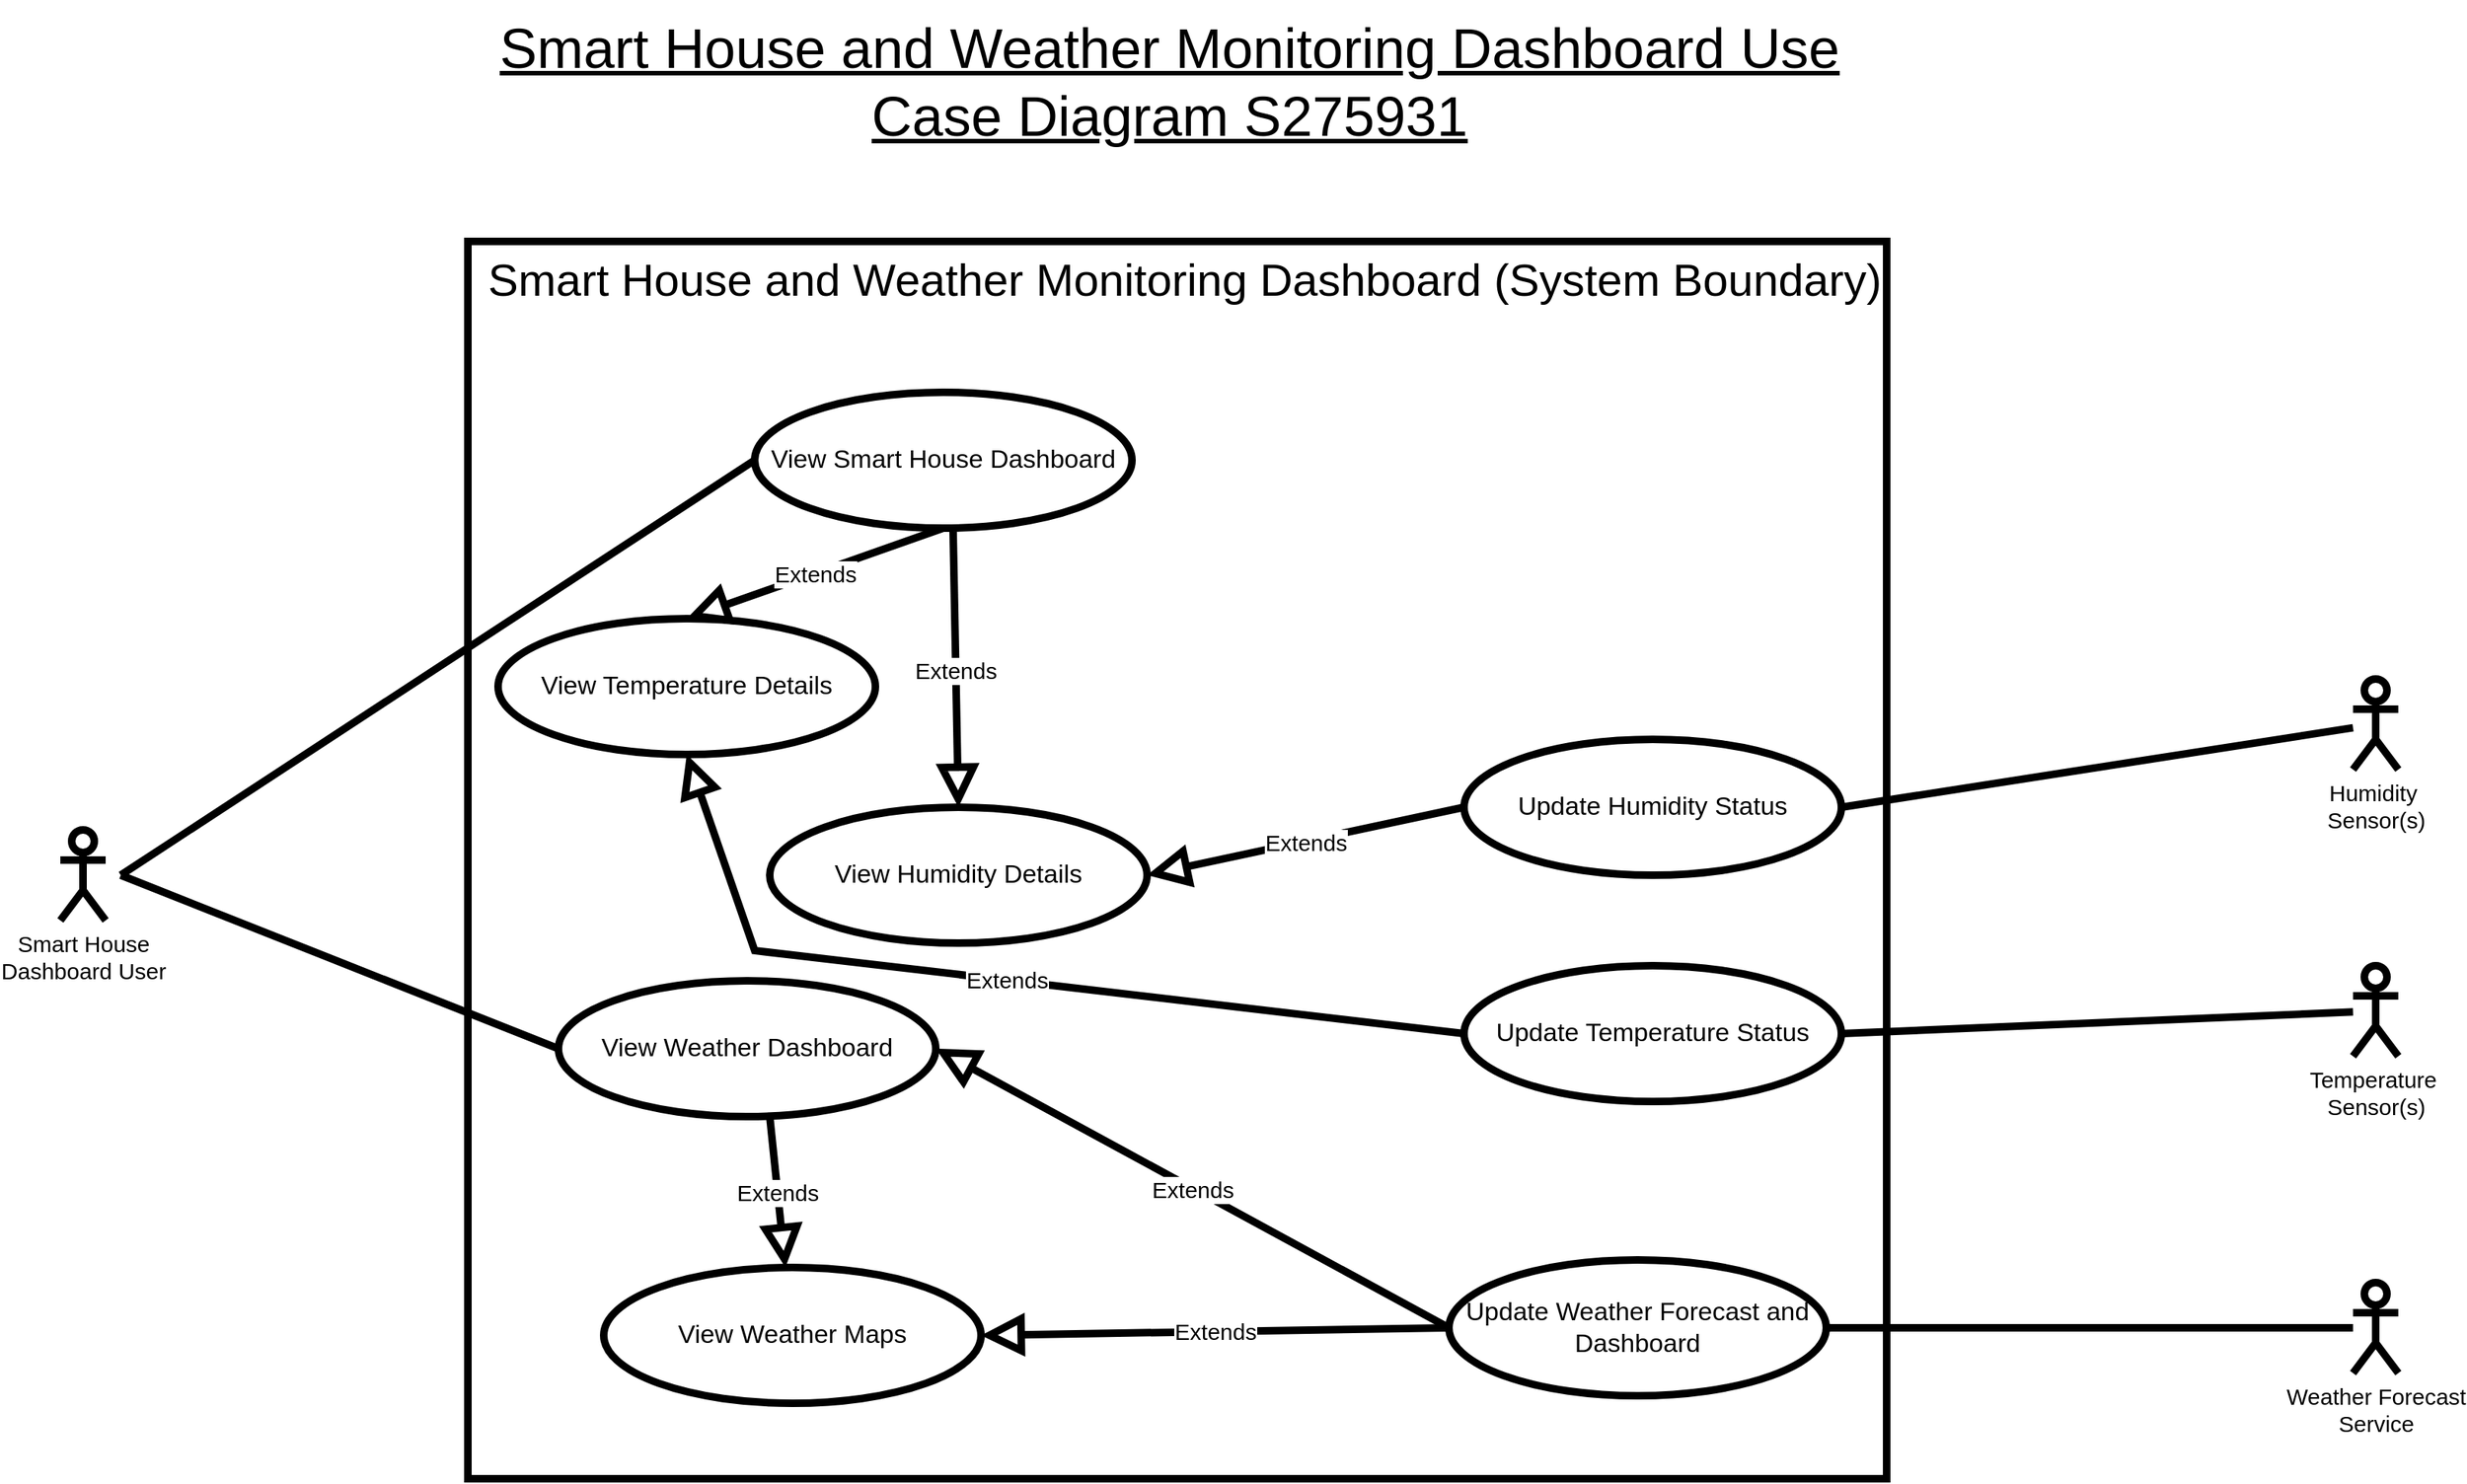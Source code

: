 <mxfile version="24.7.17">
  <diagram name="Page-1" id="e7e014a7-5840-1c2e-5031-d8a46d1fe8dd">
    <mxGraphModel dx="1221" dy="1649" grid="1" gridSize="10" guides="1" tooltips="1" connect="1" arrows="1" fold="1" page="1" pageScale="1" pageWidth="1169" pageHeight="826" background="none" math="0" shadow="0">
      <root>
        <mxCell id="0" />
        <mxCell id="1" parent="0" />
        <mxCell id="mRwUUr-LX-8AUqYh1TQ9-41" value="" style="html=1;whiteSpace=wrap;strokeWidth=5;" parent="1" vertex="1">
          <mxGeometry x="330" y="-50" width="940" height="820" as="geometry" />
        </mxCell>
        <mxCell id="mRwUUr-LX-8AUqYh1TQ9-42" value="&lt;font style=&quot;font-size: 30px;&quot;&gt;Smart House and Weather Monitoring Dashboard (System Boundary)&lt;/font&gt;" style="text;html=1;align=center;verticalAlign=middle;whiteSpace=wrap;rounded=0;" parent="1" vertex="1">
          <mxGeometry x="340" y="-40" width="930" height="30" as="geometry" />
        </mxCell>
        <mxCell id="MRZyphD4ttPfT7IoNjkH-1" value="&lt;font style=&quot;font-size: 15px;&quot;&gt;Smart House&lt;/font&gt;&lt;div style=&quot;font-size: 15px;&quot;&gt;&lt;font style=&quot;font-size: 15px;&quot;&gt;Dashboard User&lt;/font&gt;&lt;/div&gt;" style="shape=umlActor;verticalLabelPosition=bottom;verticalAlign=top;html=1;outlineConnect=0;strokeWidth=5;" parent="1" vertex="1">
          <mxGeometry x="60" y="340" width="30" height="60" as="geometry" />
        </mxCell>
        <mxCell id="MRZyphD4ttPfT7IoNjkH-4" value="&lt;font style=&quot;font-size: 17px;&quot;&gt;View Smart House Dashboard&lt;/font&gt;" style="ellipse;whiteSpace=wrap;html=1;strokeWidth=5;" parent="1" vertex="1">
          <mxGeometry x="520" y="50" width="250" height="90" as="geometry" />
        </mxCell>
        <mxCell id="MRZyphD4ttPfT7IoNjkH-5" value="&lt;font style=&quot;font-size: 17px;&quot;&gt;View Weather Dashboard&lt;/font&gt;" style="ellipse;whiteSpace=wrap;html=1;strokeWidth=5;" parent="1" vertex="1">
          <mxGeometry x="390" y="440" width="250" height="90" as="geometry" />
        </mxCell>
        <mxCell id="MRZyphD4ttPfT7IoNjkH-6" value="&lt;font style=&quot;font-size: 17px;&quot;&gt;View Weather Maps&lt;/font&gt;" style="ellipse;whiteSpace=wrap;html=1;strokeWidth=5;" parent="1" vertex="1">
          <mxGeometry x="420" y="630" width="250" height="90" as="geometry" />
        </mxCell>
        <mxCell id="MRZyphD4ttPfT7IoNjkH-7" value="&lt;font style=&quot;font-size: 17px;&quot;&gt;View Temperature Details&lt;/font&gt;" style="ellipse;whiteSpace=wrap;html=1;strokeWidth=5;" parent="1" vertex="1">
          <mxGeometry x="350" y="200" width="250" height="90" as="geometry" />
        </mxCell>
        <mxCell id="MRZyphD4ttPfT7IoNjkH-8" value="&lt;font style=&quot;font-size: 17px;&quot;&gt;View Humidity Details&lt;/font&gt;" style="ellipse;whiteSpace=wrap;html=1;strokeWidth=5;" parent="1" vertex="1">
          <mxGeometry x="530" y="325" width="250" height="90" as="geometry" />
        </mxCell>
        <mxCell id="MRZyphD4ttPfT7IoNjkH-10" value="" style="endArrow=none;html=1;rounded=0;entryX=0;entryY=0.5;entryDx=0;entryDy=0;strokeWidth=5;" parent="1" target="MRZyphD4ttPfT7IoNjkH-4" edge="1">
          <mxGeometry width="50" height="50" relative="1" as="geometry">
            <mxPoint x="100" y="370" as="sourcePoint" />
            <mxPoint x="500" y="280" as="targetPoint" />
          </mxGeometry>
        </mxCell>
        <mxCell id="MRZyphD4ttPfT7IoNjkH-11" value="" style="endArrow=none;html=1;rounded=0;entryX=0;entryY=0.5;entryDx=0;entryDy=0;strokeWidth=5;" parent="1" target="MRZyphD4ttPfT7IoNjkH-5" edge="1">
          <mxGeometry width="50" height="50" relative="1" as="geometry">
            <mxPoint x="100" y="370" as="sourcePoint" />
            <mxPoint x="530" y="105" as="targetPoint" />
          </mxGeometry>
        </mxCell>
        <mxCell id="MRZyphD4ttPfT7IoNjkH-12" value="&lt;font style=&quot;font-size: 15px;&quot;&gt;Extends&lt;/font&gt;" style="endArrow=block;endSize=16;endFill=0;html=1;rounded=0;strokeWidth=5;" parent="1" target="MRZyphD4ttPfT7IoNjkH-6" edge="1">
          <mxGeometry width="160" relative="1" as="geometry">
            <mxPoint x="530" y="530" as="sourcePoint" />
            <mxPoint x="690" y="530" as="targetPoint" />
          </mxGeometry>
        </mxCell>
        <mxCell id="MRZyphD4ttPfT7IoNjkH-13" value="&lt;font style=&quot;font-size: 15px;&quot;&gt;Extends&lt;/font&gt;" style="endArrow=block;endSize=16;endFill=0;html=1;rounded=0;exitX=0.5;exitY=1;exitDx=0;exitDy=0;entryX=0.5;entryY=0;entryDx=0;entryDy=0;strokeWidth=5;" parent="1" source="MRZyphD4ttPfT7IoNjkH-4" target="MRZyphD4ttPfT7IoNjkH-7" edge="1">
          <mxGeometry width="160" relative="1" as="geometry">
            <mxPoint x="540" y="540" as="sourcePoint" />
            <mxPoint x="550" y="640" as="targetPoint" />
          </mxGeometry>
        </mxCell>
        <mxCell id="MRZyphD4ttPfT7IoNjkH-14" value="&lt;font style=&quot;font-size: 15px;&quot;&gt;Extends&lt;/font&gt;" style="endArrow=block;endSize=16;endFill=0;html=1;rounded=0;exitX=0.526;exitY=1.024;exitDx=0;exitDy=0;entryX=0.5;entryY=0;entryDx=0;entryDy=0;exitPerimeter=0;strokeWidth=5;" parent="1" source="MRZyphD4ttPfT7IoNjkH-4" target="MRZyphD4ttPfT7IoNjkH-8" edge="1">
          <mxGeometry width="160" relative="1" as="geometry">
            <mxPoint x="655" y="150" as="sourcePoint" />
            <mxPoint x="485" y="190" as="targetPoint" />
          </mxGeometry>
        </mxCell>
        <mxCell id="MRZyphD4ttPfT7IoNjkH-16" value="&lt;font style=&quot;font-size: 15px;&quot;&gt;Temperature&amp;nbsp;&lt;/font&gt;&lt;div style=&quot;font-size: 15px;&quot;&gt;&lt;font style=&quot;font-size: 15px;&quot;&gt;Sensor(s)&lt;/font&gt;&lt;/div&gt;" style="shape=umlActor;verticalLabelPosition=bottom;verticalAlign=top;html=1;strokeWidth=5;" parent="1" vertex="1">
          <mxGeometry x="1579" y="430" width="30" height="60" as="geometry" />
        </mxCell>
        <mxCell id="MRZyphD4ttPfT7IoNjkH-17" value="&lt;font style=&quot;font-size: 15px;&quot;&gt;Humidity&amp;nbsp;&lt;/font&gt;&lt;div style=&quot;font-size: 15px;&quot;&gt;&lt;font style=&quot;font-size: 15px;&quot;&gt;Sensor(s)&lt;/font&gt;&lt;/div&gt;" style="shape=umlActor;verticalLabelPosition=bottom;verticalAlign=top;html=1;strokeWidth=5;" parent="1" vertex="1">
          <mxGeometry x="1579" y="240" width="30" height="60" as="geometry" />
        </mxCell>
        <mxCell id="MRZyphD4ttPfT7IoNjkH-19" value="&lt;font style=&quot;font-size: 15px;&quot;&gt;Weather Forecast&lt;/font&gt;&lt;div style=&quot;font-size: 15px;&quot;&gt;&lt;font style=&quot;font-size: 15px;&quot;&gt;Service&lt;/font&gt;&lt;/div&gt;" style="shape=umlActor;verticalLabelPosition=bottom;verticalAlign=top;html=1;strokeWidth=5;" parent="1" vertex="1">
          <mxGeometry x="1579" y="640" width="30" height="60" as="geometry" />
        </mxCell>
        <mxCell id="MRZyphD4ttPfT7IoNjkH-25" value="&lt;font style=&quot;font-size: 17px;&quot;&gt;Update Temperature Status&lt;/font&gt;" style="ellipse;whiteSpace=wrap;html=1;strokeWidth=5;" parent="1" vertex="1">
          <mxGeometry x="990" y="430" width="250" height="90" as="geometry" />
        </mxCell>
        <mxCell id="MRZyphD4ttPfT7IoNjkH-26" value="&lt;font style=&quot;font-size: 17px;&quot;&gt;Update Humidity Status&lt;/font&gt;" style="ellipse;whiteSpace=wrap;html=1;strokeWidth=5;" parent="1" vertex="1">
          <mxGeometry x="990" y="280" width="250" height="90" as="geometry" />
        </mxCell>
        <mxCell id="MRZyphD4ttPfT7IoNjkH-28" value="&lt;font style=&quot;font-size: 17px;&quot;&gt;Update Weather Forecast and Dashboard&lt;/font&gt;" style="ellipse;whiteSpace=wrap;html=1;strokeWidth=5;" parent="1" vertex="1">
          <mxGeometry x="980" y="625" width="250" height="90" as="geometry" />
        </mxCell>
        <mxCell id="MRZyphD4ttPfT7IoNjkH-30" value="" style="endArrow=none;html=1;rounded=0;strokeWidth=5;exitX=1;exitY=0.5;exitDx=0;exitDy=0;" parent="1" source="MRZyphD4ttPfT7IoNjkH-26" target="MRZyphD4ttPfT7IoNjkH-17" edge="1">
          <mxGeometry width="50" height="50" relative="1" as="geometry">
            <mxPoint x="1250" y="195" as="sourcePoint" />
            <mxPoint x="1589" y="94" as="targetPoint" />
          </mxGeometry>
        </mxCell>
        <mxCell id="MRZyphD4ttPfT7IoNjkH-31" value="" style="endArrow=none;html=1;rounded=0;strokeWidth=5;exitX=1;exitY=0.5;exitDx=0;exitDy=0;" parent="1" source="MRZyphD4ttPfT7IoNjkH-25" target="MRZyphD4ttPfT7IoNjkH-16" edge="1">
          <mxGeometry width="50" height="50" relative="1" as="geometry">
            <mxPoint x="1320" y="420" as="sourcePoint" />
            <mxPoint x="1589" y="282" as="targetPoint" />
          </mxGeometry>
        </mxCell>
        <mxCell id="MRZyphD4ttPfT7IoNjkH-32" value="" style="endArrow=none;html=1;rounded=0;strokeWidth=5;exitX=1;exitY=0.5;exitDx=0;exitDy=0;" parent="1" source="MRZyphD4ttPfT7IoNjkH-28" target="MRZyphD4ttPfT7IoNjkH-19" edge="1">
          <mxGeometry width="50" height="50" relative="1" as="geometry">
            <mxPoint x="1250" y="485" as="sourcePoint" />
            <mxPoint x="1589" y="471" as="targetPoint" />
          </mxGeometry>
        </mxCell>
        <mxCell id="MRZyphD4ttPfT7IoNjkH-34" value="&lt;font style=&quot;font-size: 15px;&quot;&gt;Extends&lt;/font&gt;" style="endArrow=block;endSize=16;endFill=0;html=1;rounded=0;entryX=1;entryY=0.5;entryDx=0;entryDy=0;exitX=0;exitY=0.5;exitDx=0;exitDy=0;strokeWidth=5;" parent="1" source="MRZyphD4ttPfT7IoNjkH-26" target="MRZyphD4ttPfT7IoNjkH-8" edge="1">
          <mxGeometry width="160" relative="1" as="geometry">
            <mxPoint x="1038" y="147" as="sourcePoint" />
            <mxPoint x="893" y="202" as="targetPoint" />
          </mxGeometry>
        </mxCell>
        <mxCell id="MRZyphD4ttPfT7IoNjkH-35" value="&lt;font style=&quot;font-size: 15px;&quot;&gt;Extends&lt;/font&gt;" style="endArrow=block;endSize=16;endFill=0;html=1;rounded=0;entryX=0.5;entryY=1;entryDx=0;entryDy=0;exitX=0;exitY=0.5;exitDx=0;exitDy=0;strokeWidth=5;" parent="1" source="MRZyphD4ttPfT7IoNjkH-25" target="MRZyphD4ttPfT7IoNjkH-7" edge="1">
          <mxGeometry width="160" relative="1" as="geometry">
            <mxPoint x="1000" y="335" as="sourcePoint" />
            <mxPoint x="790" y="380" as="targetPoint" />
            <Array as="points">
              <mxPoint x="520" y="420" />
            </Array>
          </mxGeometry>
        </mxCell>
        <mxCell id="MRZyphD4ttPfT7IoNjkH-36" value="&lt;font style=&quot;font-size: 15px;&quot;&gt;Extends&lt;/font&gt;" style="endArrow=block;endSize=16;endFill=0;html=1;rounded=0;entryX=1;entryY=0.5;entryDx=0;entryDy=0;exitX=0;exitY=0.5;exitDx=0;exitDy=0;strokeWidth=5;" parent="1" source="MRZyphD4ttPfT7IoNjkH-28" target="MRZyphD4ttPfT7IoNjkH-5" edge="1">
          <mxGeometry width="160" relative="1" as="geometry">
            <mxPoint x="1000" y="335" as="sourcePoint" />
            <mxPoint x="790" y="380" as="targetPoint" />
          </mxGeometry>
        </mxCell>
        <mxCell id="MRZyphD4ttPfT7IoNjkH-37" value="&lt;font style=&quot;font-size: 15px;&quot;&gt;Extends&lt;/font&gt;" style="endArrow=block;endSize=16;endFill=0;html=1;rounded=0;entryX=1;entryY=0.5;entryDx=0;entryDy=0;exitX=0;exitY=0.5;exitDx=0;exitDy=0;strokeWidth=5;" parent="1" source="MRZyphD4ttPfT7IoNjkH-28" target="MRZyphD4ttPfT7IoNjkH-6" edge="1">
          <mxGeometry width="160" relative="1" as="geometry">
            <mxPoint x="990" y="680" as="sourcePoint" />
            <mxPoint x="650" y="495" as="targetPoint" />
          </mxGeometry>
        </mxCell>
        <mxCell id="MRZyphD4ttPfT7IoNjkH-38" value="&lt;font style=&quot;font-size: 37px;&quot;&gt;&lt;u&gt;Smart House and Weather Monitoring Dashboard Use Case Diagram S275931&lt;/u&gt;&lt;/font&gt;" style="text;html=1;align=center;verticalAlign=middle;whiteSpace=wrap;rounded=0;" parent="1" vertex="1">
          <mxGeometry x="330" y="-210" width="930" height="110" as="geometry" />
        </mxCell>
      </root>
    </mxGraphModel>
  </diagram>
</mxfile>
